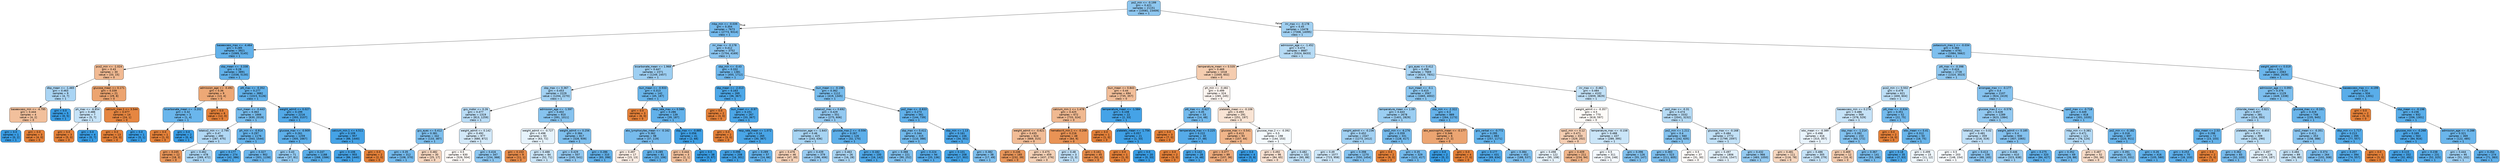 digraph Tree {
node [shape=box, style="filled, rounded", color="black", fontname="helvetica"] ;
edge [fontname="helvetica"] ;
0 [label="po2_min <= -0.199\ngini = 0.421\nsamples = 21151\nvalue = [10081, 23409]\nclass = 1", fillcolor="#8ec7f0"] ;
1 [label="mbp_min <= -0.039\ngini = 0.354\nsamples = 7673\nvalue = [2773, 9314]\nclass = 1", fillcolor="#74baed"] ;
0 -> 1 [labeldistance=2.5, labelangle=45, headlabel="True"] ;
2 [label="baseexcess_max <= -4.464\ngini = 0.285\nsamples = 3921\nvalue = [1069, 5145]\nclass = 1", fillcolor="#62b1ea"] ;
1 -> 2 ;
3 [label="pco2_min <= -1.024\ngini = 0.43\nsamples = 30\nvalue = [33, 15]\nclass = 0", fillcolor="#f1ba93"] ;
2 -> 3 ;
4 [label="dbp_mean <= -1.465\ngini = 0.463\nsamples = 9\nvalue = [4, 7]\nclass = 1", fillcolor="#aad5f4"] ;
3 -> 4 ;
5 [label="baseexcess_min <= -4.795\ngini = 0.444\nsamples = 4\nvalue = [4, 2]\nclass = 0", fillcolor="#f2c09c"] ;
4 -> 5 ;
6 [label="gini = 0.0\nsamples = 1\nvalue = [0, 2]\nclass = 1", fillcolor="#399de5"] ;
5 -> 6 ;
7 [label="gini = 0.0\nsamples = 3\nvalue = [4, 0]\nclass = 0", fillcolor="#e58139"] ;
5 -> 7 ;
8 [label="gini = 0.0\nsamples = 5\nvalue = [0, 5]\nclass = 1", fillcolor="#399de5"] ;
4 -> 8 ;
9 [label="glucose_mean <= 0.171\ngini = 0.339\nsamples = 21\nvalue = [29, 8]\nclass = 0", fillcolor="#eca470"] ;
3 -> 9 ;
10 [label="ph_max <= -6.854\ngini = 0.486\nsamples = 7\nvalue = [5, 7]\nclass = 1", fillcolor="#c6e3f8"] ;
9 -> 10 ;
11 [label="gini = 0.0\nsamples = 3\nvalue = [5, 0]\nclass = 0", fillcolor="#e58139"] ;
10 -> 11 ;
12 [label="gini = 0.0\nsamples = 4\nvalue = [0, 7]\nclass = 1", fillcolor="#399de5"] ;
10 -> 12 ;
13 [label="calcium_max.1 <= 3.544\ngini = 0.077\nsamples = 14\nvalue = [24, 1]\nclass = 0", fillcolor="#e68641"] ;
9 -> 13 ;
14 [label="gini = 0.0\nsamples = 13\nvalue = [24, 0]\nclass = 0", fillcolor="#e58139"] ;
13 -> 14 ;
15 [label="gini = 0.0\nsamples = 1\nvalue = [0, 1]\nclass = 1", fillcolor="#399de5"] ;
13 -> 15 ;
16 [label="sbp_mean <= -3.338\ngini = 0.28\nsamples = 3891\nvalue = [1036, 5130]\nclass = 1", fillcolor="#61b1ea"] ;
2 -> 16 ;
17 [label="admission_age <= -0.492\ngini = 0.36\nsamples = 9\nvalue = [13, 4]\nclass = 0", fillcolor="#eda876"] ;
16 -> 17 ;
18 [label="bicarbonate_mean <= -3.202\ngini = 0.32\nsamples = 3\nvalue = [1, 4]\nclass = 1", fillcolor="#6ab6ec"] ;
17 -> 18 ;
19 [label="gini = 0.0\nsamples = 1\nvalue = [1, 0]\nclass = 0", fillcolor="#e58139"] ;
18 -> 19 ;
20 [label="gini = 0.0\nsamples = 2\nvalue = [0, 4]\nclass = 1", fillcolor="#399de5"] ;
18 -> 20 ;
21 [label="gini = 0.0\nsamples = 6\nvalue = [12, 0]\nclass = 0", fillcolor="#e58139"] ;
17 -> 21 ;
22 [label="ptt_max <= -0.352\ngini = 0.277\nsamples = 3882\nvalue = [1023, 5126]\nclass = 1", fillcolor="#61b1ea"] ;
16 -> 22 ;
23 [label="bun_mean <= -0.443\ngini = 0.363\nsamples = 1666\nvalue = [630, 2019]\nclass = 1", fillcolor="#77bced"] ;
22 -> 23 ;
24 [label="totalco2_min <= -2.795\ngini = 0.47\nsamples = 490\nvalue = [287, 475]\nclass = 1", fillcolor="#b1d8f5"] ;
23 -> 24 ;
25 [label="gini = 0.245\nsamples = 12\nvalue = [18, 3]\nclass = 0", fillcolor="#e9965a"] ;
24 -> 25 ;
26 [label="gini = 0.462\nsamples = 478\nvalue = [269, 472]\nclass = 1", fillcolor="#aad5f4"] ;
24 -> 26 ;
27 [label="ph_min <= -0.914\ngini = 0.297\nsamples = 1176\nvalue = [343, 1544]\nclass = 1", fillcolor="#65b3eb"] ;
23 -> 27 ;
28 [label="gini = 0.177\nsamples = 274\nvalue = [42, 386]\nclass = 1", fillcolor="#4fa8e8"] ;
27 -> 28 ;
29 [label="gini = 0.327\nsamples = 902\nvalue = [301, 1158]\nclass = 1", fillcolor="#6cb6ec"] ;
27 -> 29 ;
30 [label="weight_admit <= 0.027\ngini = 0.199\nsamples = 2216\nvalue = [393, 3107]\nclass = 1", fillcolor="#52a9e8"] ;
22 -> 30 ;
31 [label="glucose_max <= -0.909\ngini = 0.261\nsamples = 1259\nvalue = [305, 1667]\nclass = 1", fillcolor="#5dafea"] ;
30 -> 31 ;
32 [label="gini = 0.43\nsamples = 71\nvalue = [37, 81]\nclass = 1", fillcolor="#93caf1"] ;
31 -> 32 ;
33 [label="gini = 0.247\nsamples = 1188\nvalue = [268, 1586]\nclass = 1", fillcolor="#5aaee9"] ;
31 -> 33 ;
34 [label="calcium_min.1 <= 4.511\ngini = 0.109\nsamples = 957\nvalue = [88, 1440]\nclass = 1", fillcolor="#45a3e7"] ;
30 -> 34 ;
35 [label="gini = 0.106\nsamples = 955\nvalue = [86, 1440]\nclass = 1", fillcolor="#45a3e7"] ;
34 -> 35 ;
36 [label="gini = 0.0\nsamples = 2\nvalue = [2, 0]\nclass = 0", fillcolor="#e58139"] ;
34 -> 36 ;
37 [label="inr_max <= -0.178\ngini = 0.412\nsamples = 3752\nvalue = [1704, 4169]\nclass = 1", fillcolor="#8ac5f0"] ;
1 -> 37 ;
38 [label="bicarbonate_mean <= 1.968\ngini = 0.447\nsamples = 2371\nvalue = [1249, 2457]\nclass = 1", fillcolor="#9ecff2"] ;
37 -> 38 ;
39 [label="sbp_max <= 0.367\ngini = 0.453\nsamples = 2229\nvalue = [1204, 2270]\nclass = 1", fillcolor="#a2d1f3"] ;
38 -> 39 ;
40 [label="gcs_motor <= 0.26\ngini = 0.477\nsamples = 1319\nvalue = [813, 1259]\nclass = 1", fillcolor="#b9dcf6"] ;
39 -> 40 ;
41 [label="gcs_eyes <= 0.412\ngini = 0.381\nsamples = 342\nvalue = [133, 387]\nclass = 1", fillcolor="#7dbfee"] ;
40 -> 41 ;
42 [label="gini = 0.35\nsamples = 312\nvalue = [108, 370]\nclass = 1", fillcolor="#73baed"] ;
41 -> 42 ;
43 [label="gini = 0.482\nsamples = 30\nvalue = [25, 17]\nclass = 0", fillcolor="#f7d7c0"] ;
41 -> 43 ;
44 [label="weight_admit <= 0.142\ngini = 0.492\nsamples = 977\nvalue = [680, 872]\nclass = 1", fillcolor="#d3e9f9"] ;
40 -> 44 ;
45 [label="gini = 0.5\nsamples = 630\nvalue = [526, 504]\nclass = 0", fillcolor="#fefaf7"] ;
44 -> 45 ;
46 [label="gini = 0.416\nsamples = 347\nvalue = [154, 368]\nclass = 1", fillcolor="#8cc6f0"] ;
44 -> 46 ;
47 [label="admission_age <= -1.597\ngini = 0.402\nsamples = 910\nvalue = [391, 1011]\nclass = 1", fillcolor="#86c3ef"] ;
39 -> 47 ;
48 [label="weight_admit <= -0.727\ngini = 0.498\nsamples = 93\nvalue = [63, 72]\nclass = 1", fillcolor="#e6f3fc"] ;
47 -> 48 ;
49 [label="gini = 0.153\nsamples = 9\nvalue = [11, 1]\nclass = 0", fillcolor="#e78c4b"] ;
48 -> 49 ;
50 [label="gini = 0.488\nsamples = 84\nvalue = [52, 71]\nclass = 1", fillcolor="#cae5f8"] ;
48 -> 50 ;
51 [label="weight_admit <= 0.256\ngini = 0.384\nsamples = 817\nvalue = [328, 939]\nclass = 1", fillcolor="#7ebfee"] ;
47 -> 51 ;
52 [label="gini = 0.429\nsamples = 507\nvalue = [245, 541]\nclass = 1", fillcolor="#93c9f1"] ;
51 -> 52 ;
53 [label="gini = 0.286\nsamples = 310\nvalue = [83, 398]\nclass = 1", fillcolor="#62b1ea"] ;
51 -> 53 ;
54 [label="bun_mean <= -0.933\ngini = 0.313\nsamples = 142\nvalue = [45, 187]\nclass = 1", fillcolor="#69b5eb"] ;
38 -> 54 ;
55 [label="gini = 0.0\nsamples = 3\nvalue = [6, 0]\nclass = 0", fillcolor="#e58139"] ;
54 -> 55 ;
56 [label="resp_rate_max <= 0.568\ngini = 0.286\nsamples = 139\nvalue = [39, 187]\nclass = 1", fillcolor="#62b1ea"] ;
54 -> 56 ;
57 [label="abs_lymphocytes_mean <= -0.162\ngini = 0.362\nsamples = 98\nvalue = [37, 119]\nclass = 1", fillcolor="#77bbed"] ;
56 -> 57 ;
58 [label="gini = 0.497\nsamples = 17\nvalue = [15, 13]\nclass = 0", fillcolor="#fceee5"] ;
57 -> 58 ;
59 [label="gini = 0.285\nsamples = 81\nvalue = [22, 106]\nclass = 1", fillcolor="#62b1ea"] ;
57 -> 59 ;
60 [label="sbp_max <= -0.885\ngini = 0.056\nsamples = 41\nvalue = [2, 68]\nclass = 1", fillcolor="#3fa0e6"] ;
56 -> 60 ;
61 [label="gini = 0.444\nsamples = 3\nvalue = [2, 1]\nclass = 0", fillcolor="#f2c09c"] ;
60 -> 61 ;
62 [label="gini = 0.0\nsamples = 38\nvalue = [0, 67]\nclass = 1", fillcolor="#399de5"] ;
60 -> 62 ;
63 [label="sbp_min <= -0.43\ngini = 0.332\nsamples = 1381\nvalue = [455, 1712]\nclass = 1", fillcolor="#6eb7ec"] ;
37 -> 63 ;
64 [label="sbp_mean <= -2.013\ngini = 0.163\nsamples = 269\nvalue = [36, 367]\nclass = 1", fillcolor="#4ca7e8"] ;
63 -> 64 ;
65 [label="gini = 0.0\nsamples = 2\nvalue = [3, 0]\nclass = 0", fillcolor="#e58139"] ;
64 -> 65 ;
66 [label="bun_mean <= -0.97\ngini = 0.151\nsamples = 267\nvalue = [33, 367]\nclass = 1", fillcolor="#4ba6e7"] ;
64 -> 66 ;
67 [label="gini = 0.0\nsamples = 2\nvalue = [3, 0]\nclass = 0", fillcolor="#e58139"] ;
66 -> 67 ;
68 [label="resp_rate_mean <= 1.072\ngini = 0.14\nsamples = 265\nvalue = [30, 367]\nclass = 1", fillcolor="#49a5e7"] ;
66 -> 68 ;
69 [label="gini = 0.096\nsamples = 208\nvalue = [16, 301]\nclass = 1", fillcolor="#44a2e6"] ;
68 -> 69 ;
70 [label="gini = 0.289\nsamples = 57\nvalue = [14, 66]\nclass = 1", fillcolor="#63b2eb"] ;
68 -> 70 ;
71 [label="bun_mean <= -0.198\ngini = 0.362\nsamples = 1112\nvalue = [419, 1345]\nclass = 1", fillcolor="#77bced"] ;
63 -> 71 ;
72 [label="totalco2_max <= 0.692\ngini = 0.429\nsamples = 551\nvalue = [275, 606]\nclass = 1", fillcolor="#93c9f1"] ;
71 -> 72 ;
73 [label="admission_age <= -1.643\ngini = 0.46\nsamples = 425\nvalue = [243, 436]\nclass = 1", fillcolor="#a7d4f3"] ;
72 -> 73 ;
74 [label="gini = 0.476\nsamples = 46\nvalue = [47, 30]\nclass = 0", fillcolor="#f6d1b7"] ;
73 -> 74 ;
75 [label="gini = 0.439\nsamples = 379\nvalue = [196, 406]\nclass = 1", fillcolor="#99ccf2"] ;
73 -> 75 ;
76 [label="glucose_max.2 <= -0.556\ngini = 0.267\nsamples = 126\nvalue = [32, 170]\nclass = 1", fillcolor="#5eafea"] ;
72 -> 76 ;
77 [label="gini = 0.463\nsamples = 26\nvalue = [16, 28]\nclass = 1", fillcolor="#aad5f4"] ;
76 -> 77 ;
78 [label="gini = 0.182\nsamples = 100\nvalue = [16, 142]\nclass = 1", fillcolor="#4fa8e8"] ;
76 -> 78 ;
79 [label="po2_max <= -0.833\ngini = 0.273\nsamples = 561\nvalue = [144, 739]\nclass = 1", fillcolor="#60b0ea"] ;
71 -> 79 ;
80 [label="sbp_max <= 0.411\ngini = 0.344\nsamples = 315\nvalue = [110, 388]\nclass = 1", fillcolor="#71b9ec"] ;
79 -> 80 ;
81 [label="gini = 0.388\nsamples = 221\nvalue = [90, 252]\nclass = 1", fillcolor="#80c0ee"] ;
80 -> 81 ;
82 [label="gini = 0.224\nsamples = 94\nvalue = [20, 136]\nclass = 1", fillcolor="#56abe9"] ;
80 -> 82 ;
83 [label="sbp_min <= 1.13\ngini = 0.161\nsamples = 246\nvalue = [34, 351]\nclass = 1", fillcolor="#4ca6e8"] ;
79 -> 83 ;
84 [label="gini = 0.101\nsamples = 208\nvalue = [17, 302]\nclass = 1", fillcolor="#44a3e6"] ;
83 -> 84 ;
85 [label="gini = 0.382\nsamples = 38\nvalue = [17, 49]\nclass = 1", fillcolor="#7ebfee"] ;
83 -> 85 ;
86 [label="inr_max <= -0.178\ngini = 0.45\nsamples = 13478\nvalue = [7308, 14095]\nclass = 1", fillcolor="#a0d0f2"] ;
0 -> 86 [labeldistance=2.5, labelangle=-45, headlabel="False"] ;
87 [label="admission_age <= -1.452\ngini = 0.474\nsamples = 8687\nvalue = [5324, 8433]\nclass = 1", fillcolor="#b6dbf5"] ;
86 -> 87 ;
88 [label="temperature_mean <= 0.535\ngini = 0.469\nsamples = 1018\nvalue = [1000, 602]\nclass = 0", fillcolor="#f5cdb0"] ;
87 -> 88 ;
89 [label="bun_mean <= 0.843\ngini = 0.44\nsamples = 694\nvalue = [735, 357]\nclass = 0", fillcolor="#f2be99"] ;
88 -> 89 ;
90 [label="calcium_min.1 <= 1.478\ngini = 0.425\nsamples = 672\nvalue = [733, 324]\nclass = 0", fillcolor="#f0b991"] ;
89 -> 90 ;
91 [label="weight_admit <= -0.621\ngini = 0.435\nsamples = 624\nvalue = [669, 315]\nclass = 0", fillcolor="#f1bc96"] ;
90 -> 91 ;
92 [label="gini = 0.246\nsamples = 165\nvalue = [232, 39]\nclass = 0", fillcolor="#e9965a"] ;
91 -> 92 ;
93 [label="gini = 0.475\nsamples = 459\nvalue = [437, 276]\nclass = 0", fillcolor="#f5d1b6"] ;
91 -> 93 ;
94 [label="hematocrit_min.1 <= -0.208\ngini = 0.216\nsamples = 48\nvalue = [64, 9]\nclass = 0", fillcolor="#e99355"] ;
90 -> 94 ;
95 [label="gini = 0.48\nsamples = 3\nvalue = [2, 3]\nclass = 1", fillcolor="#bddef6"] ;
94 -> 95 ;
96 [label="gini = 0.161\nsamples = 45\nvalue = [62, 6]\nclass = 0", fillcolor="#e88d4c"] ;
94 -> 96 ;
97 [label="temperature_mean <= -1.584\ngini = 0.108\nsamples = 22\nvalue = [2, 33]\nclass = 1", fillcolor="#45a3e7"] ;
89 -> 97 ;
98 [label="gini = 0.0\nsamples = 1\nvalue = [1, 0]\nclass = 0", fillcolor="#e58139"] ;
97 -> 98 ;
99 [label="platelets_mean <= -1.756\ngini = 0.057\nsamples = 21\nvalue = [1, 33]\nclass = 1", fillcolor="#3fa0e6"] ;
97 -> 99 ;
100 [label="gini = 0.0\nsamples = 1\nvalue = [1, 0]\nclass = 0", fillcolor="#e58139"] ;
99 -> 100 ;
101 [label="gini = 0.0\nsamples = 20\nvalue = [0, 33]\nclass = 1", fillcolor="#399de5"] ;
99 -> 101 ;
102 [label="ph_min <= -0.482\ngini = 0.499\nsamples = 324\nvalue = [265, 245]\nclass = 0", fillcolor="#fdf5f0"] ;
88 -> 102 ;
103 [label="ptt_max <= -0.627\ngini = 0.35\nsamples = 33\nvalue = [14, 48]\nclass = 1", fillcolor="#73baed"] ;
102 -> 103 ;
104 [label="gini = 0.0\nsamples = 3\nvalue = [7, 0]\nclass = 0", fillcolor="#e58139"] ;
103 -> 104 ;
105 [label="temperature_max <= 0.225\ngini = 0.222\nsamples = 30\nvalue = [7, 48]\nclass = 1", fillcolor="#56abe9"] ;
103 -> 105 ;
106 [label="gini = 0.0\nsamples = 2\nvalue = [3, 0]\nclass = 0", fillcolor="#e58139"] ;
105 -> 106 ;
107 [label="gini = 0.142\nsamples = 28\nvalue = [4, 48]\nclass = 1", fillcolor="#49a5e7"] ;
105 -> 107 ;
108 [label="platelets_mean <= -0.106\ngini = 0.493\nsamples = 291\nvalue = [251, 197]\nclass = 0", fillcolor="#f9e4d4"] ;
102 -> 108 ;
109 [label="glucose_max <= 0.541\ngini = 0.413\nsamples = 93\nvalue = [107, 44]\nclass = 0", fillcolor="#f0b58a"] ;
108 -> 109 ;
110 [label="gini = 0.377\nsamples = 89\nvalue = [107, 36]\nclass = 0", fillcolor="#eeab7c"] ;
109 -> 110 ;
111 [label="gini = 0.0\nsamples = 4\nvalue = [0, 8]\nclass = 1", fillcolor="#399de5"] ;
109 -> 111 ;
112 [label="glucose_max.2 <= -0.392\ngini = 0.5\nsamples = 198\nvalue = [144, 153]\nclass = 1", fillcolor="#f3f9fd"] ;
108 -> 112 ;
113 [label="gini = 0.492\nsamples = 96\nvalue = [84, 65]\nclass = 0", fillcolor="#f9e2d2"] ;
112 -> 113 ;
114 [label="gini = 0.482\nsamples = 102\nvalue = [60, 88]\nclass = 1", fillcolor="#c0e0f7"] ;
112 -> 114 ;
115 [label="gcs_eyes <= 0.412\ngini = 0.458\nsamples = 7669\nvalue = [4324, 7831]\nclass = 1", fillcolor="#a6d3f3"] ;
87 -> 115 ;
116 [label="bun_mean <= -0.1\ngini = 0.415\nsamples = 3567\nvalue = [1665, 4002]\nclass = 1", fillcolor="#8bc6f0"] ;
115 -> 116 ;
117 [label="temperature_mean <= 1.09\ngini = 0.443\nsamples = 2678\nvalue = [1401, 2829]\nclass = 1", fillcolor="#9bcef2"] ;
116 -> 117 ;
118 [label="weight_admit <= -0.236\ngini = 0.452\nsamples = 2347\nvalue = [1273, 2412]\nclass = 1", fillcolor="#a2d1f3"] ;
117 -> 118 ;
119 [label="gini = 0.49\nsamples = 1077\nvalue = [723, 958]\nclass = 1", fillcolor="#cee7f9"] ;
118 -> 119 ;
120 [label="gini = 0.398\nsamples = 1270\nvalue = [550, 1454]\nclass = 1", fillcolor="#84c2ef"] ;
118 -> 120 ;
121 [label="spo2_min <= -6.276\ngini = 0.359\nsamples = 331\nvalue = [128, 417]\nclass = 1", fillcolor="#76bbed"] ;
117 -> 121 ;
122 [label="gini = 0.0\nsamples = 2\nvalue = [6, 0]\nclass = 0", fillcolor="#e58139"] ;
121 -> 122 ;
123 [label="gini = 0.35\nsamples = 329\nvalue = [122, 417]\nclass = 1", fillcolor="#73baed"] ;
121 -> 123 ;
124 [label="sbp_min <= -2.322\ngini = 0.3\nsamples = 889\nvalue = [264, 1173]\nclass = 1", fillcolor="#66b3eb"] ;
116 -> 124 ;
125 [label="abs_eosinophils_mean <= -0.177\ngini = 0.346\nsamples = 6\nvalue = [7, 2]\nclass = 0", fillcolor="#eca572"] ;
124 -> 125 ;
126 [label="gini = 0.0\nsamples = 2\nvalue = [0, 2]\nclass = 1", fillcolor="#399de5"] ;
125 -> 126 ;
127 [label="gini = 0.0\nsamples = 4\nvalue = [7, 0]\nclass = 0", fillcolor="#e58139"] ;
125 -> 127 ;
128 [label="gcs_verbal <= -0.772\ngini = 0.295\nsamples = 883\nvalue = [257, 1171]\nclass = 1", fillcolor="#64b3eb"] ;
124 -> 128 ;
129 [label="gini = 0.177\nsamples = 431\nvalue = [69, 634]\nclass = 1", fillcolor="#4fa8e8"] ;
128 -> 129 ;
130 [label="gini = 0.384\nsamples = 452\nvalue = [188, 537]\nclass = 1", fillcolor="#7ebfee"] ;
128 -> 130 ;
131 [label="inr_max <= -0.462\ngini = 0.484\nsamples = 4102\nvalue = [2659, 3829]\nclass = 1", fillcolor="#c2e1f7"] ;
115 -> 131 ;
132 [label="weight_admit <= -0.357\ngini = 0.5\nsamples = 770\nvalue = [618, 597]\nclass = 0", fillcolor="#fefbf8"] ;
131 -> 132 ;
133 [label="spo2_min <= 0.12\ngini = 0.471\nsamples = 333\nvalue = [329, 202]\nclass = 0", fillcolor="#f5ceb3"] ;
132 -> 133 ;
134 [label="gini = 0.498\nsamples = 122\nvalue = [95, 108]\nclass = 1", fillcolor="#e7f3fc"] ;
133 -> 134 ;
135 [label="gini = 0.409\nsamples = 211\nvalue = [234, 94]\nclass = 0", fillcolor="#efb489"] ;
133 -> 135 ;
136 [label="temperature_max <= -0.158\ngini = 0.488\nsamples = 437\nvalue = [289, 395]\nclass = 1", fillcolor="#cae5f8"] ;
132 -> 136 ;
137 [label="gini = 0.5\nsamples = 311\nvalue = [234, 248]\nclass = 1", fillcolor="#f4f9fe"] ;
136 -> 137 ;
138 [label="gini = 0.396\nsamples = 126\nvalue = [55, 147]\nclass = 1", fillcolor="#83c2ef"] ;
136 -> 138 ;
139 [label="po2_max <= -0.31\ngini = 0.474\nsamples = 3332\nvalue = [2041, 3232]\nclass = 1", fillcolor="#b6dbf5"] ;
131 -> 139 ;
140 [label="po2_min <= 1.211\ngini = 0.4\nsamples = 560\nvalue = [242, 635]\nclass = 1", fillcolor="#84c2ef"] ;
139 -> 140 ;
141 [label="gini = 0.383\nsamples = 523\nvalue = [211, 605]\nclass = 1", fillcolor="#7ebfee"] ;
140 -> 141 ;
142 [label="gini = 0.5\nsamples = 37\nvalue = [31, 30]\nclass = 0", fillcolor="#fefbf9"] ;
140 -> 142 ;
143 [label="glucose_max <= -0.168\ngini = 0.484\nsamples = 2772\nvalue = [1799, 2597]\nclass = 1", fillcolor="#c2e1f7"] ;
139 -> 143 ;
144 [label="gini = 0.497\nsamples = 1806\nvalue = [1316, 1547]\nclass = 1", fillcolor="#e1f0fb"] ;
143 -> 144 ;
145 [label="gini = 0.432\nsamples = 966\nvalue = [483, 1050]\nclass = 1", fillcolor="#94caf1"] ;
143 -> 145 ;
146 [label="potassium_max.1 <= -0.034\ngini = 0.384\nsamples = 4791\nvalue = [1984, 5662]\nclass = 1", fillcolor="#7ebfee"] ;
86 -> 146 ;
147 [label="ptt_max <= -0.398\ngini = 0.424\nsamples = 2728\nvalue = [1324, 3023]\nclass = 1", fillcolor="#90c8f0"] ;
146 -> 147 ;
148 [label="pco2_min <= 0.502\ngini = 0.479\nsamples = 621\nvalue = [400, 604]\nclass = 1", fillcolor="#bcdef6"] ;
147 -> 148 ;
149 [label="baseexcess_min <= 0.276\ngini = 0.486\nsamples = 569\nvalue = [378, 529]\nclass = 1", fillcolor="#c6e3f8"] ;
148 -> 149 ;
150 [label="wbc_mean <= -0.389\ngini = 0.498\nsamples = 416\nvalue = [315, 357]\nclass = 1", fillcolor="#e8f3fc"] ;
149 -> 150 ;
151 [label="gini = 0.481\nsamples = 111\nvalue = [116, 78]\nclass = 0", fillcolor="#f6d6be"] ;
150 -> 151 ;
152 [label="gini = 0.486\nsamples = 305\nvalue = [199, 279]\nclass = 1", fillcolor="#c6e3f8"] ;
150 -> 152 ;
153 [label="sbp_max <= -1.214\ngini = 0.392\nsamples = 153\nvalue = [63, 172]\nclass = 1", fillcolor="#82c1ef"] ;
149 -> 153 ;
154 [label="gini = 0.469\nsamples = 12\nvalue = [10, 6]\nclass = 0", fillcolor="#f5cdb0"] ;
153 -> 154 ;
155 [label="gini = 0.367\nsamples = 141\nvalue = [53, 166]\nclass = 1", fillcolor="#78bced"] ;
153 -> 155 ;
156 [label="ptt_max <= -0.634\ngini = 0.351\nsamples = 52\nvalue = [22, 75]\nclass = 1", fillcolor="#73baed"] ;
148 -> 156 ;
157 [label="gini = 0.0\nsamples = 2\nvalue = [4, 0]\nclass = 0", fillcolor="#e58139"] ;
156 -> 157 ;
158 [label="wbc_mean <= 0.41\ngini = 0.312\nsamples = 50\nvalue = [18, 75]\nclass = 1", fillcolor="#69b5eb"] ;
156 -> 158 ;
159 [label="gini = 0.18\nsamples = 35\nvalue = [7, 63]\nclass = 1", fillcolor="#4fa8e8"] ;
158 -> 159 ;
160 [label="gini = 0.499\nsamples = 15\nvalue = [11, 12]\nclass = 1", fillcolor="#eff7fd"] ;
158 -> 160 ;
161 [label="aniongap_max <= -0.177\ngini = 0.4\nsamples = 2107\nvalue = [924, 2419]\nclass = 1", fillcolor="#85c2ef"] ;
147 -> 161 ;
162 [label="glucose_max.2 <= -0.576\ngini = 0.428\nsamples = 1289\nvalue = [623, 1384]\nclass = 1", fillcolor="#92c9f1"] ;
161 -> 162 ;
163 [label="totalco2_max <= 0.02\ngini = 0.481\nsamples = 359\nvalue = [216, 319]\nclass = 1", fillcolor="#bfdff7"] ;
162 -> 163 ;
164 [label="gini = 0.5\nsamples = 203\nvalue = [148, 154]\nclass = 1", fillcolor="#f7fbfe"] ;
163 -> 164 ;
165 [label="gini = 0.413\nsamples = 156\nvalue = [68, 165]\nclass = 1", fillcolor="#8bc5f0"] ;
163 -> 165 ;
166 [label="weight_admit <= 0.185\ngini = 0.4\nsamples = 930\nvalue = [407, 1065]\nclass = 1", fillcolor="#85c2ef"] ;
162 -> 166 ;
167 [label="gini = 0.446\nsamples = 610\nvalue = [323, 638]\nclass = 1", fillcolor="#9dcff2"] ;
166 -> 167 ;
168 [label="gini = 0.275\nsamples = 320\nvalue = [84, 427]\nclass = 1", fillcolor="#60b0ea"] ;
166 -> 168 ;
169 [label="spo2_max <= -0.718\ngini = 0.349\nsamples = 818\nvalue = [301, 1035]\nclass = 1", fillcolor="#73baed"] ;
161 -> 169 ;
170 [label="mbp_min <= 0.381\ngini = 0.471\nsamples = 121\nvalue = [76, 124]\nclass = 1", fillcolor="#b2d9f5"] ;
169 -> 170 ;
171 [label="gini = 0.352\nsamples = 69\nvalue = [26, 88]\nclass = 1", fillcolor="#74baed"] ;
170 -> 171 ;
172 [label="gini = 0.487\nsamples = 52\nvalue = [50, 36]\nclass = 0", fillcolor="#f8dcc8"] ;
170 -> 172 ;
173 [label="po2_min <= -0.182\ngini = 0.318\nsamples = 697\nvalue = [225, 911]\nclass = 1", fillcolor="#6ab5eb"] ;
169 -> 173 ;
174 [label="gini = 0.391\nsamples = 281\nvalue = [120, 331]\nclass = 1", fillcolor="#81c1ee"] ;
173 -> 174 ;
175 [label="gini = 0.26\nsamples = 416\nvalue = [105, 580]\nclass = 1", fillcolor="#5dafea"] ;
173 -> 175 ;
176 [label="weight_admit <= 0.019\ngini = 0.32\nsamples = 2063\nvalue = [660, 2639]\nclass = 1", fillcolor="#6bb6ec"] ;
146 -> 176 ;
177 [label="admission_age <= 0.093\ngini = 0.376\nsamples = 1129\nvalue = [449, 1338]\nclass = 1", fillcolor="#7bbeee"] ;
176 -> 177 ;
178 [label="chloride_mean <= -0.821\ngini = 0.457\nsamples = 381\nvalue = [214, 393]\nclass = 1", fillcolor="#a5d2f3"] ;
177 -> 178 ;
179 [label="dbp_mean <= 2.53\ngini = 0.298\nsamples = 72\nvalue = [23, 103]\nclass = 1", fillcolor="#65b3eb"] ;
178 -> 179 ;
180 [label="gini = 0.253\nsamples = 70\nvalue = [18, 103]\nclass = 1", fillcolor="#5caeea"] ;
179 -> 180 ;
181 [label="gini = 0.0\nsamples = 2\nvalue = [5, 0]\nclass = 0", fillcolor="#e58139"] ;
179 -> 181 ;
182 [label="platelets_mean <= -0.855\ngini = 0.479\nsamples = 309\nvalue = [191, 290]\nclass = 1", fillcolor="#bbdef6"] ;
178 -> 182 ;
183 [label="gini = 0.362\nsamples = 83\nvalue = [32, 103]\nclass = 1", fillcolor="#77bbed"] ;
182 -> 183 ;
184 [label="gini = 0.497\nsamples = 226\nvalue = [159, 187]\nclass = 1", fillcolor="#e1f0fb"] ;
182 -> 184 ;
185 [label="glucose_max <= -0.101\ngini = 0.319\nsamples = 748\nvalue = [235, 945]\nclass = 1", fillcolor="#6ab5eb"] ;
177 -> 185 ;
186 [label="spo2_mean <= -0.351\ngini = 0.411\nsamples = 353\nvalue = [158, 388]\nclass = 1", fillcolor="#8ac5f0"] ;
185 -> 186 ;
187 [label="gini = 0.484\nsamples = 89\nvalue = [56, 80]\nclass = 1", fillcolor="#c4e2f7"] ;
186 -> 187 ;
188 [label="gini = 0.374\nsamples = 264\nvalue = [102, 308]\nclass = 1", fillcolor="#7bbdee"] ;
186 -> 188 ;
189 [label="dbp_min <= 1.717\ngini = 0.213\nsamples = 395\nvalue = [77, 557]\nclass = 1", fillcolor="#54abe9"] ;
185 -> 189 ;
190 [label="gini = 0.207\nsamples = 394\nvalue = [74, 557]\nclass = 1", fillcolor="#53aae8"] ;
189 -> 190 ;
191 [label="gini = 0.0\nsamples = 1\nvalue = [3, 0]\nclass = 0", fillcolor="#e58139"] ;
189 -> 191 ;
192 [label="baseexcess_max <= -4.199\ngini = 0.24\nsamples = 934\nvalue = [211, 1301]\nclass = 1", fillcolor="#59ade9"] ;
176 -> 192 ;
193 [label="gini = 0.0\nsamples = 2\nvalue = [5, 0]\nclass = 0", fillcolor="#e58139"] ;
192 -> 193 ;
194 [label="sbp_mean <= -0.198\ngini = 0.236\nsamples = 932\nvalue = [206, 1301]\nclass = 1", fillcolor="#58ade9"] ;
192 -> 194 ;
195 [label="glucose_min <= -0.268\ngini = 0.169\nsamples = 563\nvalue = [84, 816]\nclass = 1", fillcolor="#4da7e8"] ;
194 -> 195 ;
196 [label="gini = 0.115\nsamples = 332\nvalue = [32, 491]\nclass = 1", fillcolor="#46a3e7"] ;
195 -> 196 ;
197 [label="gini = 0.238\nsamples = 231\nvalue = [52, 325]\nclass = 1", fillcolor="#59ade9"] ;
195 -> 197 ;
198 [label="admission_age <= -0.288\ngini = 0.321\nsamples = 369\nvalue = [122, 485]\nclass = 1", fillcolor="#6bb6ec"] ;
194 -> 198 ;
199 [label="gini = 0.444\nsamples = 95\nvalue = [51, 102]\nclass = 1", fillcolor="#9ccef2"] ;
198 -> 199 ;
200 [label="gini = 0.264\nsamples = 274\nvalue = [71, 383]\nclass = 1", fillcolor="#5eafea"] ;
198 -> 200 ;
}